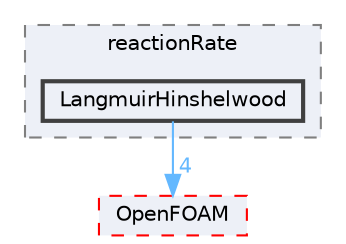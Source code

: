digraph "src/thermophysicalModels/specie/reaction/reactionRate/LangmuirHinshelwood"
{
 // LATEX_PDF_SIZE
  bgcolor="transparent";
  edge [fontname=Helvetica,fontsize=10,labelfontname=Helvetica,labelfontsize=10];
  node [fontname=Helvetica,fontsize=10,shape=box,height=0.2,width=0.4];
  compound=true
  subgraph clusterdir_0b3172b66393f2c7ce0778392f9f1c0a {
    graph [ bgcolor="#edf0f7", pencolor="grey50", label="reactionRate", fontname=Helvetica,fontsize=10 style="filled,dashed", URL="dir_0b3172b66393f2c7ce0778392f9f1c0a.html",tooltip=""]
  dir_c7e888b404af08a9cf335372e3f26daf [label="LangmuirHinshelwood", fillcolor="#edf0f7", color="grey25", style="filled,bold", URL="dir_c7e888b404af08a9cf335372e3f26daf.html",tooltip=""];
  }
  dir_c5473ff19b20e6ec4dfe5c310b3778a8 [label="OpenFOAM", fillcolor="#edf0f7", color="red", style="filled,dashed", URL="dir_c5473ff19b20e6ec4dfe5c310b3778a8.html",tooltip=""];
  dir_c7e888b404af08a9cf335372e3f26daf->dir_c5473ff19b20e6ec4dfe5c310b3778a8 [headlabel="4", labeldistance=1.5 headhref="dir_002090_002695.html" href="dir_002090_002695.html" color="steelblue1" fontcolor="steelblue1"];
}
